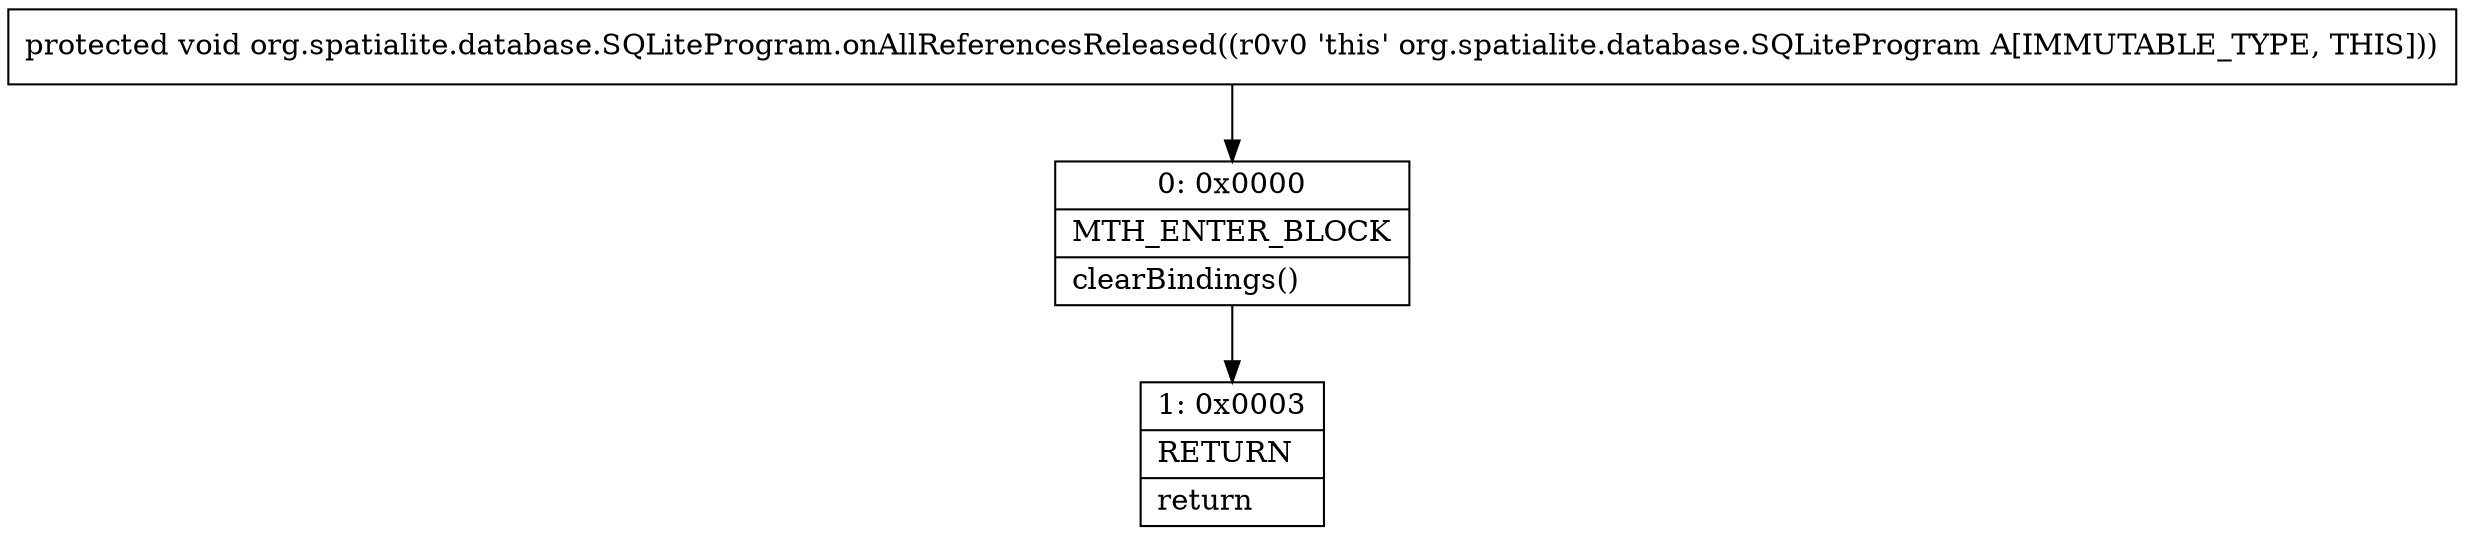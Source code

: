 digraph "CFG fororg.spatialite.database.SQLiteProgram.onAllReferencesReleased()V" {
Node_0 [shape=record,label="{0\:\ 0x0000|MTH_ENTER_BLOCK\l|clearBindings()\l}"];
Node_1 [shape=record,label="{1\:\ 0x0003|RETURN\l|return\l}"];
MethodNode[shape=record,label="{protected void org.spatialite.database.SQLiteProgram.onAllReferencesReleased((r0v0 'this' org.spatialite.database.SQLiteProgram A[IMMUTABLE_TYPE, THIS])) }"];
MethodNode -> Node_0;
Node_0 -> Node_1;
}

